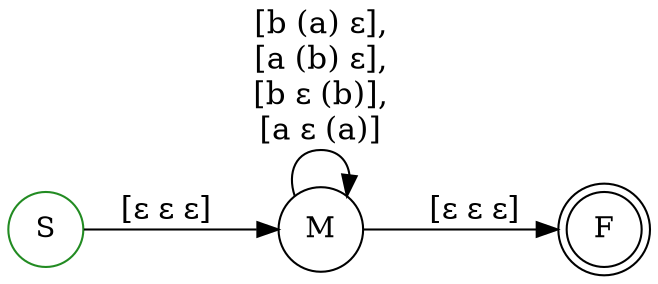 digraph G {
    rankdir="LR";
    F [color="black", shape="doublecircle", label="F"];
    M [color="black", shape="circle", label="M"];
    S [color="forestgreen", shape="circle", label="S"];
    M -> M [fontsize=15, label="[b (a) ε],\n[a (b) ε],\n[b ε (b)],\n[a ε (a)]"];
    M -> F [fontsize=15, label="[ε ε ε]"];
    S -> M [fontsize=15, label="[ε ε ε]"];
}